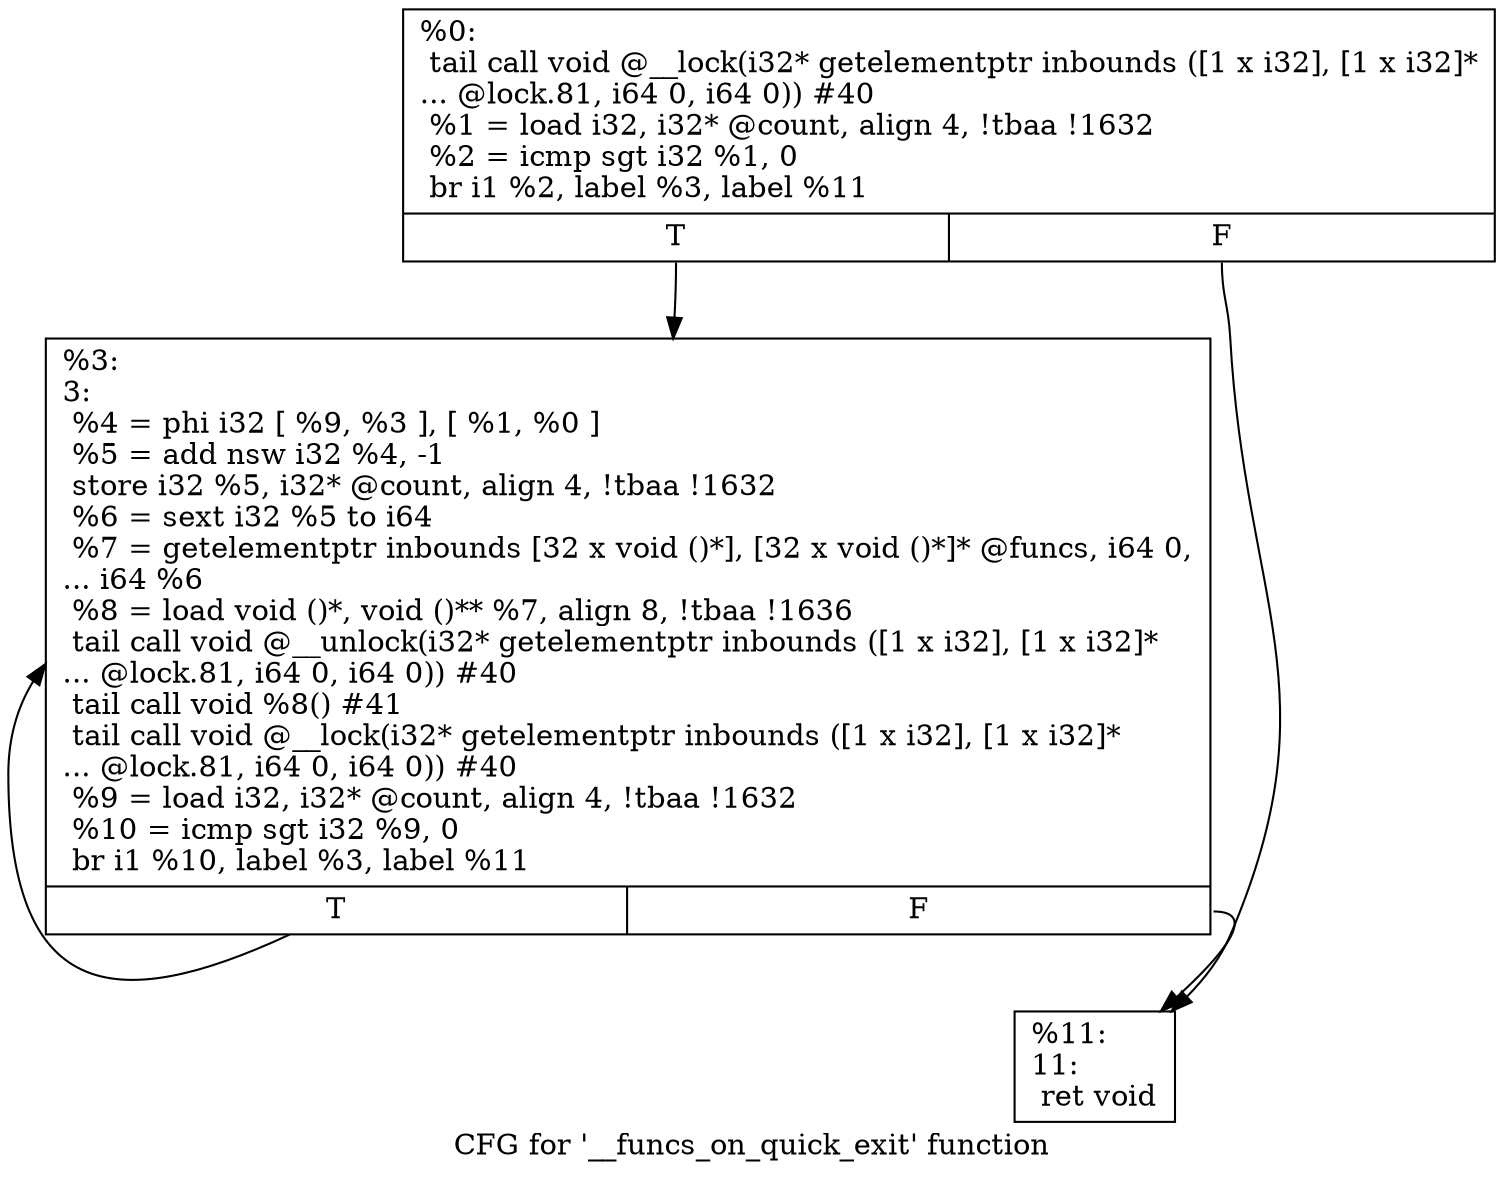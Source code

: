 digraph "CFG for '__funcs_on_quick_exit' function" {
	label="CFG for '__funcs_on_quick_exit' function";

	Node0x1a426e0 [shape=record,label="{%0:\l  tail call void @__lock(i32* getelementptr inbounds ([1 x i32], [1 x i32]*\l... @lock.81, i64 0, i64 0)) #40\l  %1 = load i32, i32* @count, align 4, !tbaa !1632\l  %2 = icmp sgt i32 %1, 0\l  br i1 %2, label %3, label %11\l|{<s0>T|<s1>F}}"];
	Node0x1a426e0:s0 -> Node0x1a427f0;
	Node0x1a426e0:s1 -> Node0x1a42840;
	Node0x1a427f0 [shape=record,label="{%3:\l3:                                                \l  %4 = phi i32 [ %9, %3 ], [ %1, %0 ]\l  %5 = add nsw i32 %4, -1\l  store i32 %5, i32* @count, align 4, !tbaa !1632\l  %6 = sext i32 %5 to i64\l  %7 = getelementptr inbounds [32 x void ()*], [32 x void ()*]* @funcs, i64 0,\l... i64 %6\l  %8 = load void ()*, void ()** %7, align 8, !tbaa !1636\l  tail call void @__unlock(i32* getelementptr inbounds ([1 x i32], [1 x i32]*\l... @lock.81, i64 0, i64 0)) #40\l  tail call void %8() #41\l  tail call void @__lock(i32* getelementptr inbounds ([1 x i32], [1 x i32]*\l... @lock.81, i64 0, i64 0)) #40\l  %9 = load i32, i32* @count, align 4, !tbaa !1632\l  %10 = icmp sgt i32 %9, 0\l  br i1 %10, label %3, label %11\l|{<s0>T|<s1>F}}"];
	Node0x1a427f0:s0 -> Node0x1a427f0;
	Node0x1a427f0:s1 -> Node0x1a42840;
	Node0x1a42840 [shape=record,label="{%11:\l11:                                               \l  ret void\l}"];
}
